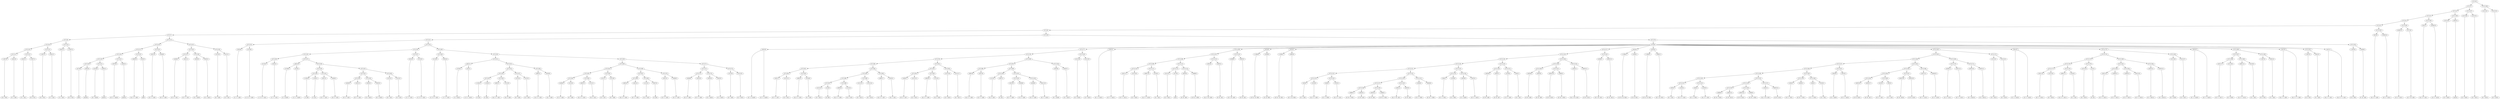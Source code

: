 digraph sample{
"L-1807(0)"->"[D  E  F](0)"
"L2641(0)"->"[F  G  A](0)"
"L5721(11)"->"L-1807(0)"
"L5721(11)"->"L2641(0)"
"L2641(1)"->"[F  G  A](1)"
"L-1807(1)"->"[D  E  F](1)"
"L5721(12)"->"L2641(1)"
"L5721(12)"->"L-1807(1)"
"L5721(10)"->"L5721(11)"
"L5721(10)"->"L5721(12)"
"L-1807(2)"->"[D  E  F](2)"
"L2641(2)"->"[F  G  A](2)"
"L5721(13)"->"L-1807(2)"
"L5721(13)"->"L2641(2)"
"L5721(9)"->"L5721(10)"
"L5721(9)"->"L5721(13)"
"L2641(3)"->"[F  G  A](3)"
"L-1807(3)"->"[D  E  F](3)"
"L5721(14)"->"L2641(3)"
"L5721(14)"->"L-1807(3)"
"L5721(8)"->"L5721(9)"
"L5721(8)"->"L5721(14)"
"L4178(0)"->"[D](0)"
"L3642(0)"->"[rest](0)"
"L5721(20)"->"L4178(0)"
"L5721(20)"->"L3642(0)"
"L4154(0)"->"[D  F  Ais](0)"
"L3642(1)"->"[rest](1)"
"L5721(21)"->"L4154(0)"
"L5721(21)"->"L3642(1)"
"L5721(19)"->"L5721(20)"
"L5721(19)"->"L5721(21)"
"L3670(0)"->"[D  E  G  Ais](0)"
"L3642(2)"->"[rest](2)"
"L5721(22)"->"L3670(0)"
"L5721(22)"->"L3642(2)"
"L5721(18)"->"L5721(19)"
"L5721(18)"->"L5721(22)"
"L4991(0)"->"[Cis  E  G  A](0)"
"L291(0)"->"[A](0)"
"L5721(23)"->"L4991(0)"
"L5721(23)"->"L291(0)"
"L5721(17)"->"L5721(18)"
"L5721(17)"->"L5721(23)"
"L2621(0)"->"[D  F  G  A](0)"
"L4266(0)"->"[D  E  F  A](0)"
"L5721(24)"->"L2621(0)"
"L5721(24)"->"L4266(0)"
"L5721(16)"->"L5721(17)"
"L5721(16)"->"L5721(24)"
"L4266(1)"->"[D  E  F  A](1)"
"L2621(1)"->"[D  F  G  A](1)"
"L5721(27)"->"L4266(1)"
"L5721(27)"->"L2621(1)"
"L3635(0)"->"[D  G  Ais](0)"
"L3635(1)"->"[D  G  Ais](1)"
"L5721(28)"->"L3635(0)"
"L5721(28)"->"L3635(1)"
"L5721(26)"->"L5721(27)"
"L5721(26)"->"L5721(28)"
"L2312(0)"->"[D  F  A](0)"
"L2312(1)"->"[D  F  A](1)"
"L5721(29)"->"L2312(0)"
"L5721(29)"->"L2312(1)"
"L5721(25)"->"L5721(26)"
"L5721(25)"->"L5721(29)"
"L5721(15)"->"L5721(16)"
"L5721(15)"->"L5721(25)"
"L5721(7)"->"L5721(8)"
"L5721(7)"->"L5721(15)"
"L5024(0)"->"[C  F  G  A](0)"
"L5118(0)"->"[C  D  E  F  A](0)"
"L5721(32)"->"L5024(0)"
"L5721(32)"->"L5118(0)"
"L5118(1)"->"[C  D  E  F  A](1)"
"L5024(1)"->"[C  F  G  A](1)"
"L5721(36)"->"L5118(1)"
"L5721(36)"->"L5024(1)"
"L2746(0)"->"[C  E  Ais](0)"
"L532(0)"->"[C  E  G  Ais](0)"
"L4621(0)"->"L2746(0)"
"L4621(0)"->"L532(0)"
"L-1942(0)"->"[F  A](0)"
"L-1942(1)"->"[F  A](1)"
"L5721(40)"->"L-1942(0)"
"L5721(40)"->"L-1942(1)"
"L2621(2)"->"[D  F  G  A](2)"
"L4266(2)"->"[D  E  F  A](2)"
"L5721(41)"->"L2621(2)"
"L5721(41)"->"L4266(2)"
"L5721(39)"->"L5721(40)"
"L5721(39)"->"L5721(41)"
"L4266(3)"->"[D  E  F  A](3)"
"L2621(3)"->"[D  F  G  A](3)"
"L5721(44)"->"L4266(3)"
"L5721(44)"->"L2621(3)"
"L3635(2)"->"[D  G  Ais](2)"
"L3635(3)"->"[D  G  Ais](3)"
"L5721(45)"->"L3635(2)"
"L5721(45)"->"L3635(3)"
"L5721(43)"->"L5721(44)"
"L5721(43)"->"L5721(45)"
"L2312(2)"->"[D  F  A](2)"
"L2312(3)"->"[D  F  A](3)"
"L5721(46)"->"L2312(2)"
"L5721(46)"->"L2312(3)"
"L5721(42)"->"L5721(43)"
"L5721(42)"->"L5721(46)"
"L5721(38)"->"L5721(39)"
"L5721(38)"->"L5721(42)"
"L5721(37)"->"L4621(0)"
"L5721(37)"->"L5721(38)"
"L5721(35)"->"L5721(36)"
"L5721(35)"->"L5721(37)"
"L5024(2)"->"[C  F  G  A](2)"
"L5118(2)"->"[C  D  E  F  A](2)"
"L5721(47)"->"L5024(2)"
"L5721(47)"->"L5118(2)"
"L5721(34)"->"L5721(35)"
"L5721(34)"->"L5721(47)"
"L5118(3)"->"[C  D  E  F  A](3)"
"L5024(3)"->"[C  F  G  A](3)"
"L5721(49)"->"L5118(3)"
"L5721(49)"->"L5024(3)"
"L2746(1)"->"[C  E  Ais](1)"
"L532(1)"->"[C  E  G  Ais](1)"
"L4621(1)"->"L2746(1)"
"L4621(1)"->"L532(1)"
"L-1942(2)"->"[F  A](2)"
"L-1942(3)"->"[F  A](3)"
"L5721(55)"->"L-1942(2)"
"L5721(55)"->"L-1942(3)"
"L4991(1)"->"[Cis  E  G  A](1)"
"L1312(0)"->"[Cis  E  A](0)"
"L5721(56)"->"L4991(1)"
"L5721(56)"->"L1312(0)"
"L5721(54)"->"L5721(55)"
"L5721(54)"->"L5721(56)"
"L2312(4)"->"[D  F  A](4)"
"L2312(5)"->"[D  F  A](5)"
"L5721(57)"->"L2312(4)"
"L5721(57)"->"L2312(5)"
"L5721(53)"->"L5721(54)"
"L5721(53)"->"L5721(57)"
"L4991(2)"->"[Cis  E  G  A](2)"
"L3919(0)"->"[Cis  G  A](0)"
"L5721(58)"->"L4991(2)"
"L5721(58)"->"L3919(0)"
"L5721(52)"->"L5721(53)"
"L5721(52)"->"L5721(58)"
"L5721(51)"->"L4621(1)"
"L5721(51)"->"L5721(52)"
"L4266(4)"->"[D  E  F  A](4)"
"L2312(6)"->"[D  F  A](6)"
"L5721(63)"->"L4266(4)"
"L5721(63)"->"L2312(6)"
"L4991(3)"->"[Cis  E  G  A](3)"
"L1312(1)"->"[Cis  E  A](1)"
"L5721(64)"->"L4991(3)"
"L5721(64)"->"L1312(1)"
"L5721(62)"->"L5721(63)"
"L5721(62)"->"L5721(64)"
"L2312(7)"->"[D  F  A](7)"
"L2312(8)"->"[D  F  A](8)"
"L5721(65)"->"L2312(7)"
"L5721(65)"->"L2312(8)"
"L5721(61)"->"L5721(62)"
"L5721(61)"->"L5721(65)"
"L4991(4)"->"[Cis  E  G  A](4)"
"L2621(4)"->"[D  F  G  A](4)"
"L5721(68)"->"L4991(4)"
"L5721(68)"->"L2621(4)"
"L1312(2)"->"[Cis  E  A](2)"
"L2907(0)"->"[E  A](0)"
"L5721(69)"->"L1312(2)"
"L5721(69)"->"L2907(0)"
"L5721(67)"->"L5721(68)"
"L5721(67)"->"L5721(69)"
"L2621(5)"->"[D  F  G  A](5)"
"L4266(5)"->"[D  E  F  A](5)"
"L5721(70)"->"L2621(5)"
"L5721(70)"->"L4266(5)"
"L5721(66)"->"L5721(67)"
"L5721(66)"->"L5721(70)"
"L5721(60)"->"L5721(61)"
"L5721(60)"->"L5721(66)"
"L4266(6)"->"[D  E  F  A](6)"
"L2621(6)"->"[D  F  G  A](6)"
"L5721(73)"->"L4266(6)"
"L5721(73)"->"L2621(6)"
"L3635(4)"->"[D  G  Ais](4)"
"L3635(5)"->"[D  G  Ais](5)"
"L5721(74)"->"L3635(4)"
"L5721(74)"->"L3635(5)"
"L5721(72)"->"L5721(73)"
"L5721(72)"->"L5721(74)"
"L2312(9)"->"[D  F  A](9)"
"L2312(10)"->"[D  F  A](10)"
"L5721(75)"->"L2312(9)"
"L5721(75)"->"L2312(10)"
"L5721(71)"->"L5721(72)"
"L5721(71)"->"L5721(75)"
"L5721(59)"->"L5721(60)"
"L5721(59)"->"L5721(71)"
"L5721(50)"->"L5721(51)"
"L5721(50)"->"L5721(59)"
"L5721(48)"->"L5721(49)"
"L5721(48)"->"L5721(50)"
"L5721(33)"->"L5721(34)"
"L5721(33)"->"L5721(48)"
"L5721(31)"->"L5721(32)"
"L5721(31)"->"L5721(33)"
"L3623(0)"->"[E  G  A  Ais](0)"
"L3623(0)"->"[E  F  G  Ais](0)"
"L2621(7)"->"[D  F  G  A](7)"
"L2312(11)"->"[D  F  A](11)"
"L5721(82)"->"L2621(7)"
"L5721(82)"->"L2312(11)"
"L4991(5)"->"[Cis  E  G  A](5)"
"L4144(0)"->"[E  G  A](0)"
"L5721(83)"->"L4991(5)"
"L5721(83)"->"L4144(0)"
"L5721(81)"->"L5721(82)"
"L5721(81)"->"L5721(83)"
"L2312(12)"->"[D  F  A](12)"
"L314(0)"->"[D  A](0)"
"L5721(87)"->"L2312(12)"
"L5721(87)"->"L314(0)"
"L4991(6)"->"[Cis  E  G  A](6)"
"L1312(3)"->"[Cis  E  A](3)"
"L5721(88)"->"L4991(6)"
"L5721(88)"->"L1312(3)"
"L5721(86)"->"L5721(87)"
"L5721(86)"->"L5721(88)"
"L2312(13)"->"[D  F  A](13)"
"L2312(14)"->"[D  F  A](14)"
"L5721(89)"->"L2312(13)"
"L5721(89)"->"L2312(14)"
"L5721(85)"->"L5721(86)"
"L5721(85)"->"L5721(89)"
"L4991(7)"->"[Cis  E  G  A](7)"
"L3919(1)"->"[Cis  G  A](1)"
"L5721(90)"->"L4991(7)"
"L5721(90)"->"L3919(1)"
"L5721(84)"->"L5721(85)"
"L5721(84)"->"L5721(90)"
"L5721(80)"->"L5721(81)"
"L5721(80)"->"L5721(84)"
"L4266(7)"->"[D  E  F  A](7)"
"L2312(15)"->"[D  F  A](15)"
"L5721(93)"->"L4266(7)"
"L5721(93)"->"L2312(15)"
"L4991(8)"->"[Cis  E  G  A](8)"
"L1312(4)"->"[Cis  E  A](4)"
"L5721(94)"->"L4991(8)"
"L5721(94)"->"L1312(4)"
"L5721(92)"->"L5721(93)"
"L5721(92)"->"L5721(94)"
"L2312(16)"->"[D  F  A](16)"
"L2312(17)"->"[D  F  A](17)"
"L5721(95)"->"L2312(16)"
"L5721(95)"->"L2312(17)"
"L5721(91)"->"L5721(92)"
"L5721(91)"->"L5721(95)"
"L5721(79)"->"L5721(80)"
"L5721(79)"->"L5721(91)"
"L4991(9)"->"[Cis  E  G  A](9)"
"L2621(8)"->"[D  F  G  A](8)"
"L5721(98)"->"L4991(9)"
"L5721(98)"->"L2621(8)"
"L1312(5)"->"[Cis  E  A](5)"
"L2907(1)"->"[E  A](1)"
"L5721(100)"->"L1312(5)"
"L5721(100)"->"L2907(1)"
"L2621(9)"->"[D  F  G  A](9)"
"L4266(8)"->"[D  E  F  A](8)"
"L5721(102)"->"L2621(9)"
"L5721(102)"->"L4266(8)"
"L4266(9)"->"[D  E  F  A](9)"
"L2621(10)"->"[D  F  G  A](10)"
"L5721(103)"->"L4266(9)"
"L5721(103)"->"L2621(10)"
"L5721(101)"->"L5721(102)"
"L5721(101)"->"L5721(103)"
"L5721(99)"->"L5721(100)"
"L5721(99)"->"L5721(101)"
"L5721(97)"->"L5721(98)"
"L5721(97)"->"L5721(99)"
"L3635(6)"->"[D  G  Ais](6)"
"L3635(7)"->"[D  G  Ais](7)"
"L5721(104)"->"L3635(6)"
"L5721(104)"->"L3635(7)"
"L5721(96)"->"L5721(97)"
"L5721(96)"->"L5721(104)"
"L5721(78)"->"L5721(79)"
"L5721(78)"->"L5721(96)"
"L2312(18)"->"[D  F  A](18)"
"L2312(19)"->"[D  F  A](19)"
"L5721(105)"->"L2312(18)"
"L5721(105)"->"L2312(19)"
"L5721(77)"->"L5721(78)"
"L5721(77)"->"L5721(105)"
"L3623(1)"->"[E  G  A  Ais](1)"
"L3623(1)"->"[E  F  G  Ais](1)"
"L2621(11)"->"[D  F  G  A](11)"
"L2312(20)"->"[D  F  A](20)"
"L5721(110)"->"L2621(11)"
"L5721(110)"->"L2312(20)"
"L4991(10)"->"[Cis  E  G  A](10)"
"L4144(1)"->"[E  G  A](1)"
"L5721(111)"->"L4991(10)"
"L5721(111)"->"L4144(1)"
"L5721(109)"->"L5721(110)"
"L5721(109)"->"L5721(111)"
"L2312(21)"->"[D  F  A](21)"
"L4178(1)"->"[D](1)"
"L5721(113)"->"L2312(21)"
"L5721(113)"->"L4178(1)"
"L4935(0)"->"[D  Fis  A](0)"
"L3666(0)"->"[D  Fis  A  B](0)"
"L5721(114)"->"L4935(0)"
"L5721(114)"->"L3666(0)"
"L5721(112)"->"L5721(113)"
"L5721(112)"->"L5721(114)"
"L5721(108)"->"L5721(109)"
"L5721(108)"->"L5721(112)"
"L1961(0)"->"[Cis  D  Fis  A](0)"
"L4935(1)"->"[D  Fis  A](1)"
"L5721(115)"->"L1961(0)"
"L5721(115)"->"L4935(1)"
"L5721(107)"->"L5721(108)"
"L5721(107)"->"L5721(115)"
"L4388(0)"->"[D  E  Fis  A](0)"
"L4935(2)"->"[D  Fis  A](2)"
"L5721(116)"->"L4388(0)"
"L5721(116)"->"L4935(2)"
"L5721(106)"->"L5721(107)"
"L5721(106)"->"L5721(116)"
"L-1984(0)"->"[D  Fis  Gis  B](0)"
"L5296(0)"->"[D  Gis  B](0)"
"L4534(0)"->"L-1984(0)"
"L4534(0)"->"L5296(0)"
"L-1984(1)"->"[D  Fis  Gis  B](1)"
"L2882(0)"->"[D  E  Gis  B](0)"
"L4534(1)"->"L-1984(1)"
"L4534(1)"->"L2882(0)"
"L563(0)"->"[D  G  A](0)"
"L3105(0)"->"[Cis  D  G  A](0)"
"L5721(123)"->"L563(0)"
"L5721(123)"->"L3105(0)"
"L564(0)"->"[D  G  A  B](0)"
"L3105(1)"->"[Cis  D  G  A](1)"
"L5721(124)"->"L564(0)"
"L5721(124)"->"L3105(1)"
"L5721(122)"->"L5721(123)"
"L5721(122)"->"L5721(124)"
"L3666(1)"->"[D  Fis  A  B](1)"
"L4935(3)"->"[D  Fis  A](3)"
"L5721(128)"->"L3666(1)"
"L5721(128)"->"L4935(3)"
"L4935(4)"->"[D  Fis  A](4)"
"L3666(2)"->"[D  Fis  A  B](2)"
"L5721(129)"->"L4935(4)"
"L5721(129)"->"L3666(2)"
"L5721(127)"->"L5721(128)"
"L5721(127)"->"L5721(129)"
"L1961(1)"->"[Cis  D  Fis  A](1)"
"L4935(5)"->"[D  Fis  A](5)"
"L5721(130)"->"L1961(1)"
"L5721(130)"->"L4935(5)"
"L5721(126)"->"L5721(127)"
"L5721(126)"->"L5721(130)"
"L1064(0)"->"[D  E  G  B](0)"
"L4658(0)"->"[D  Fis  G  B](0)"
"L5721(131)"->"L1064(0)"
"L5721(131)"->"L4658(0)"
"L5721(125)"->"L5721(126)"
"L5721(125)"->"L5721(131)"
"L5721(121)"->"L5721(122)"
"L5721(121)"->"L5721(125)"
"L564(1)"->"[D  G  A  B](1)"
"L2350(0)"->"[D  G  B](0)"
"L5721(133)"->"L564(1)"
"L5721(133)"->"L2350(0)"
"L3635(8)"->"[D  G  Ais](8)"
"L3670(1)"->"[D  E  G  Ais](1)"
"L5721(134)"->"L3635(8)"
"L5721(134)"->"L3670(1)"
"L5721(132)"->"L5721(133)"
"L5721(132)"->"L5721(134)"
"L5721(120)"->"L5721(121)"
"L5721(120)"->"L5721(132)"
"L4935(6)"->"[D  Fis  A](6)"
"L4935(7)"->"[D  Fis  A](7)"
"L5721(136)"->"L4935(6)"
"L5721(136)"->"L4935(7)"
"L3220(0)"->"[D  E  G  A](0)"
"L563(1)"->"[D  G  A](1)"
"L5721(137)"->"L3220(0)"
"L5721(137)"->"L563(1)"
"L5721(135)"->"L5721(136)"
"L5721(135)"->"L5721(137)"
"L5721(119)"->"L5721(120)"
"L5721(119)"->"L5721(135)"
"L4935(8)"->"[D  Fis  A](8)"
"L4935(9)"->"[D  Fis  A](9)"
"L5721(140)"->"L4935(8)"
"L5721(140)"->"L4935(9)"
"L4935(10)"->"[D  Fis  A](10)"
"L3666(3)"->"[D  Fis  A  B](3)"
"L5721(141)"->"L4935(10)"
"L5721(141)"->"L3666(3)"
"L5721(139)"->"L5721(140)"
"L5721(139)"->"L5721(141)"
"L1961(2)"->"[Cis  D  Fis  A](2)"
"L4935(11)"->"[D  Fis  A](11)"
"L5721(142)"->"L1961(2)"
"L5721(142)"->"L4935(11)"
"L5721(138)"->"L5721(139)"
"L5721(138)"->"L5721(142)"
"L5721(118)"->"L5721(119)"
"L5721(118)"->"L5721(138)"
"L4388(1)"->"[D  E  Fis  A](1)"
"L4935(12)"->"[D  Fis  A](12)"
"L5721(143)"->"L4388(1)"
"L5721(143)"->"L4935(12)"
"L5721(117)"->"L5721(118)"
"L5721(117)"->"L5721(143)"
"L-1984(2)"->"[D  Fis  Gis  B](2)"
"L5296(1)"->"[D  Gis  B](1)"
"L4534(2)"->"L-1984(2)"
"L4534(2)"->"L5296(1)"
"L-1984(3)"->"[D  Fis  Gis  B](3)"
"L2882(1)"->"[D  E  Gis  B](1)"
"L4534(3)"->"L-1984(3)"
"L4534(3)"->"L2882(1)"
"L563(2)"->"[D  G  A](2)"
"L3105(2)"->"[Cis  D  G  A](2)"
"L5721(151)"->"L563(2)"
"L5721(151)"->"L3105(2)"
"L564(2)"->"[D  G  A  B](2)"
"L3105(3)"->"[Cis  D  G  A](3)"
"L5721(152)"->"L564(2)"
"L5721(152)"->"L3105(3)"
"L5721(150)"->"L5721(151)"
"L5721(150)"->"L5721(152)"
"L3666(4)"->"[D  Fis  A  B](4)"
"L4935(13)"->"[D  Fis  A](13)"
"L5721(155)"->"L3666(4)"
"L5721(155)"->"L4935(13)"
"L4935(14)"->"[D  Fis  A](14)"
"L3666(5)"->"[D  Fis  A  B](5)"
"L5721(156)"->"L4935(14)"
"L5721(156)"->"L3666(5)"
"L5721(154)"->"L5721(155)"
"L5721(154)"->"L5721(156)"
"L1961(3)"->"[Cis  D  Fis  A](3)"
"L4935(15)"->"[D  Fis  A](15)"
"L5721(157)"->"L1961(3)"
"L5721(157)"->"L4935(15)"
"L5721(153)"->"L5721(154)"
"L5721(153)"->"L5721(157)"
"L5721(149)"->"L5721(150)"
"L5721(149)"->"L5721(153)"
"L1064(1)"->"[D  E  G  B](1)"
"L4658(1)"->"[D  Fis  G  B](1)"
"L5721(159)"->"L1064(1)"
"L5721(159)"->"L4658(1)"
"L564(3)"->"[D  G  A  B](3)"
"L2350(1)"->"[D  G  B](1)"
"L5721(160)"->"L564(3)"
"L5721(160)"->"L2350(1)"
"L5721(158)"->"L5721(159)"
"L5721(158)"->"L5721(160)"
"L5721(148)"->"L5721(149)"
"L5721(148)"->"L5721(158)"
"L3635(9)"->"[D  G  Ais](9)"
"L3670(2)"->"[D  E  G  Ais](2)"
"L5721(161)"->"L3635(9)"
"L5721(161)"->"L3670(2)"
"L5721(147)"->"L5721(148)"
"L5721(147)"->"L5721(161)"
"L4935(16)"->"[D  Fis  A](16)"
"L4935(17)"->"[D  Fis  A](17)"
"L5721(165)"->"L4935(16)"
"L5721(165)"->"L4935(17)"
"L3220(1)"->"[D  E  G  A](1)"
"L563(3)"->"[D  G  A](3)"
"L5721(166)"->"L3220(1)"
"L5721(166)"->"L563(3)"
"L5721(164)"->"L5721(165)"
"L5721(164)"->"L5721(166)"
"L4935(18)"->"[D  Fis  A](18)"
"L4935(19)"->"[D  Fis  A](19)"
"L5721(167)"->"L4935(18)"
"L5721(167)"->"L4935(19)"
"L5721(163)"->"L5721(164)"
"L5721(163)"->"L5721(167)"
"L2621(12)"->"[D  F  G  A](12)"
"L4266(10)"->"[D  E  F  A](10)"
"L5721(168)"->"L2621(12)"
"L5721(168)"->"L4266(10)"
"L5721(162)"->"L5721(163)"
"L5721(162)"->"L5721(168)"
"L5721(146)"->"L5721(147)"
"L5721(146)"->"L5721(162)"
"L4266(11)"->"[D  E  F  A](11)"
"L2621(13)"->"[D  F  G  A](13)"
"L5721(170)"->"L4266(11)"
"L5721(170)"->"L2621(13)"
"L3635(10)"->"[D  G  Ais](10)"
"L3635(11)"->"[D  G  Ais](11)"
"L5721(171)"->"L3635(10)"
"L5721(171)"->"L3635(11)"
"L5721(169)"->"L5721(170)"
"L5721(169)"->"L5721(171)"
"L5721(145)"->"L5721(146)"
"L5721(145)"->"L5721(169)"
"L2312(22)"->"[D  F  A](22)"
"L2312(23)"->"[D  F  A](23)"
"L5721(172)"->"L2312(22)"
"L5721(172)"->"L2312(23)"
"L5721(144)"->"L5721(145)"
"L5721(144)"->"L5721(172)"
"L3623(2)"->"[E  G  A  Ais](2)"
"L3623(2)"->"[E  F  G  Ais](2)"
"L2621(14)"->"[D  F  G  A](14)"
"L2312(24)"->"[D  F  A](24)"
"L5721(177)"->"L2621(14)"
"L5721(177)"->"L2312(24)"
"L4991(11)"->"[Cis  E  G  A](11)"
"L4144(2)"->"[E  G  A](2)"
"L5721(178)"->"L4991(11)"
"L5721(178)"->"L4144(2)"
"L5721(176)"->"L5721(177)"
"L5721(176)"->"L5721(178)"
"L2312(25)"->"[D  F  A](25)"
"L314(1)"->"[D  A](1)"
"L5721(179)"->"L2312(25)"
"L5721(179)"->"L314(1)"
"L5721(175)"->"L5721(176)"
"L5721(175)"->"L5721(179)"
"L2621(15)"->"[D  F  G  A](15)"
"L4266(12)"->"[D  E  F  A](12)"
"L5721(182)"->"L2621(15)"
"L5721(182)"->"L4266(12)"
"L4266(13)"->"[D  E  F  A](13)"
"L2621(16)"->"[D  F  G  A](16)"
"L5721(183)"->"L4266(13)"
"L5721(183)"->"L2621(16)"
"L5721(181)"->"L5721(182)"
"L5721(181)"->"L5721(183)"
"L3635(12)"->"[D  G  Ais](12)"
"L3635(13)"->"[D  G  Ais](13)"
"L5721(184)"->"L3635(12)"
"L5721(184)"->"L3635(13)"
"L5721(180)"->"L5721(181)"
"L5721(180)"->"L5721(184)"
"L5721(174)"->"L5721(175)"
"L5721(174)"->"L5721(180)"
"L2312(26)"->"[D  F  A](26)"
"L2312(27)"->"[D  F  A](27)"
"L5721(185)"->"L2312(26)"
"L5721(185)"->"L2312(27)"
"L5721(173)"->"L5721(174)"
"L5721(173)"->"L5721(185)"
"L3623(3)"->"[E  G  A  Ais](3)"
"L3623(3)"->"[E  F  G  Ais](3)"
"L2621(17)"->"[D  F  G  A](17)"
"L2312(28)"->"[D  F  A](28)"
"L5721(188)"->"L2621(17)"
"L5721(188)"->"L2312(28)"
"L4991(12)"->"[Cis  E  G  A](12)"
"L4144(3)"->"[E  G  A](3)"
"L5721(189)"->"L4991(12)"
"L5721(189)"->"L4144(3)"
"L5721(187)"->"L5721(188)"
"L5721(187)"->"L5721(189)"
"L-1807(4)"->"[D  E  F](4)"
"L2641(4)"->"[F  G  A](4)"
"L5721(190)"->"L-1807(4)"
"L5721(190)"->"L2641(4)"
"L5721(186)"->"L5721(187)"
"L5721(186)"->"L5721(190)"
"L1827(0)"->"[Cis  F  G  A](0)"
"L1827(0)"->"[Cis  E  F  G  A](0)"
"L-1807(5)"->"[D  E  F](5)"
"L2641(5)"->"[F  G  A](5)"
"L5721(191)"->"L-1807(5)"
"L5721(191)"->"L2641(5)"
"L1827(1)"->"[Cis  F  G  A](1)"
"L1827(1)"->"[Cis  E  F  G  A](1)"
"L5705(0)"->"L3623(0)"
"L5705(0)"->"L5721(77)"
"L5705(0)"->"L3623(1)"
"L5705(0)"->"L5721(106)"
"L5705(0)"->"L4534(0)"
"L5705(0)"->"L4534(1)"
"L5705(0)"->"L5721(117)"
"L5705(0)"->"L4534(2)"
"L5705(0)"->"L4534(3)"
"L5705(0)"->"L5721(144)"
"L5705(0)"->"L3623(2)"
"L5705(0)"->"L5721(173)"
"L5705(0)"->"L3623(3)"
"L5705(0)"->"L5721(186)"
"L5705(0)"->"L1827(0)"
"L5705(0)"->"L5721(191)"
"L5705(0)"->"L1827(1)"
"L-1807(6)"->"[D  E  F](6)"
"L4284(0)"->"[F  Gis  A](0)"
"L5721(192)"->"L-1807(6)"
"L5721(192)"->"L4284(0)"
"L5721(76)"->"L5705(0)"
"L5721(76)"->"L5721(192)"
"L5721(30)"->"L5721(31)"
"L5721(30)"->"L5721(76)"
"L5721(6)"->"L5721(7)"
"L5721(6)"->"L5721(30)"
"L622(0)"->"[Cis  D  F  A](0)"
"L4266(14)"->"[D  E  F  A](14)"
"L5721(193)"->"L622(0)"
"L5721(193)"->"L4266(14)"
"L5721(5)"->"L5721(6)"
"L5721(5)"->"L5721(193)"
"L4266(15)"->"[D  E  F  A](15)"
"L3172(0)"->"[D  F  Gis  A](0)"
"L5721(194)"->"L4266(15)"
"L5721(194)"->"L3172(0)"
"L5721(4)"->"L5721(5)"
"L5721(4)"->"L5721(194)"
"L622(1)"->"[Cis  D  F  A](1)"
"L4266(16)"->"[D  E  F  A](16)"
"L5721(195)"->"L622(1)"
"L5721(195)"->"L4266(16)"
"L5721(3)"->"L5721(4)"
"L5721(3)"->"L5721(195)"
"L2312(29)"->"[D  F  A](29)"
"L3642(3)"->"[rest](3)"
"L5721(196)"->"L2312(29)"
"L5721(196)"->"L3642(3)"
"L5721(2)"->"L5721(3)"
"L5721(2)"->"L5721(196)"
"L2312(30)"->"[D  F  A](30)"
"L2312(31)"->"[D  F  A](31)"
"L5721(197)"->"L2312(30)"
"L5721(197)"->"L2312(31)"
"L5721(1)"->"L5721(2)"
"L5721(1)"->"L5721(197)"
"L2312(32)"->"[D  F  A](32)"
"L2312(33)"->"[D  F  A](33)"
"L5721(198)"->"L2312(32)"
"L5721(198)"->"L2312(33)"
"L5721(0)"->"L5721(1)"
"L5721(0)"->"L5721(198)"
{rank = min; "L5721(0)"}
{rank = same; "L5721(1)"; "L5721(198)";}
{rank = same; "L5721(2)"; "L5721(197)"; "L2312(32)"; "L2312(33)";}
{rank = same; "L5721(3)"; "L5721(196)"; "L2312(30)"; "L2312(31)";}
{rank = same; "L5721(4)"; "L5721(195)"; "L2312(29)"; "L3642(3)";}
{rank = same; "L5721(5)"; "L5721(194)"; "L622(1)"; "L4266(16)";}
{rank = same; "L5721(6)"; "L5721(193)"; "L4266(15)"; "L3172(0)";}
{rank = same; "L5721(7)"; "L5721(30)"; "L622(0)"; "L4266(14)";}
{rank = same; "L5721(8)"; "L5721(15)"; "L5721(31)"; "L5721(76)";}
{rank = same; "L5721(9)"; "L5721(14)"; "L5721(16)"; "L5721(25)"; "L5721(32)"; "L5721(33)"; "L5705(0)"; "L5721(192)";}
{rank = same; "L5721(10)"; "L5721(13)"; "L2641(3)"; "L-1807(3)"; "L5721(17)"; "L5721(24)"; "L5721(26)"; "L5721(29)"; "L5024(0)"; "L5118(0)"; "L5721(34)"; "L5721(48)"; "L3623(0)"; "L5721(77)"; "L3623(1)"; "L5721(106)"; "L4534(0)"; "L4534(1)"; "L5721(117)"; "L4534(2)"; "L4534(3)"; "L5721(144)"; "L3623(2)"; "L5721(173)"; "L3623(3)"; "L5721(186)"; "L1827(0)"; "L5721(191)"; "L1827(1)"; "L-1807(6)"; "L4284(0)";}
{rank = same; "L5721(11)"; "L5721(12)"; "L-1807(2)"; "L2641(2)"; "L5721(18)"; "L5721(23)"; "L2621(0)"; "L4266(0)"; "L5721(27)"; "L5721(28)"; "L2312(0)"; "L2312(1)"; "L5721(35)"; "L5721(47)"; "L5721(49)"; "L5721(50)"; "L5721(78)"; "L5721(105)"; "L5721(107)"; "L5721(116)"; "L-1984(0)"; "L5296(0)"; "L-1984(1)"; "L2882(0)"; "L5721(118)"; "L5721(143)"; "L-1984(2)"; "L5296(1)"; "L-1984(3)"; "L2882(1)"; "L5721(145)"; "L5721(172)"; "L5721(174)"; "L5721(185)"; "L5721(187)"; "L5721(190)"; "L-1807(5)"; "L2641(5)";}
{rank = same; "L-1807(0)"; "L2641(0)"; "L2641(1)"; "L-1807(1)"; "L5721(19)"; "L5721(22)"; "L4991(0)"; "L291(0)"; "L4266(1)"; "L2621(1)"; "L3635(0)"; "L3635(1)"; "L5721(36)"; "L5721(37)"; "L5024(2)"; "L5118(2)"; "L5118(3)"; "L5024(3)"; "L5721(51)"; "L5721(59)"; "L5721(79)"; "L5721(96)"; "L2312(18)"; "L2312(19)"; "L5721(108)"; "L5721(115)"; "L4388(0)"; "L4935(2)"; "L5721(119)"; "L5721(138)"; "L4388(1)"; "L4935(12)"; "L5721(146)"; "L5721(169)"; "L2312(22)"; "L2312(23)"; "L5721(175)"; "L5721(180)"; "L2312(26)"; "L2312(27)"; "L5721(188)"; "L5721(189)"; "L-1807(4)"; "L2641(4)";}
{rank = same; "L5721(20)"; "L5721(21)"; "L3670(0)"; "L3642(2)"; "L5118(1)"; "L5024(1)"; "L4621(0)"; "L5721(38)"; "L4621(1)"; "L5721(52)"; "L5721(60)"; "L5721(71)"; "L5721(80)"; "L5721(91)"; "L5721(97)"; "L5721(104)"; "L5721(109)"; "L5721(112)"; "L1961(0)"; "L4935(1)"; "L5721(120)"; "L5721(135)"; "L5721(139)"; "L5721(142)"; "L5721(147)"; "L5721(162)"; "L5721(170)"; "L5721(171)"; "L5721(176)"; "L5721(179)"; "L5721(181)"; "L5721(184)"; "L2621(17)"; "L2312(28)"; "L4991(12)"; "L4144(3)";}
{rank = same; "L4178(0)"; "L3642(0)"; "L4154(0)"; "L3642(1)"; "L2746(0)"; "L532(0)"; "L5721(39)"; "L5721(42)"; "L2746(1)"; "L532(1)"; "L5721(53)"; "L5721(58)"; "L5721(61)"; "L5721(66)"; "L5721(72)"; "L5721(75)"; "L5721(81)"; "L5721(84)"; "L5721(92)"; "L5721(95)"; "L5721(98)"; "L5721(99)"; "L3635(6)"; "L3635(7)"; "L5721(110)"; "L5721(111)"; "L5721(113)"; "L5721(114)"; "L5721(121)"; "L5721(132)"; "L5721(136)"; "L5721(137)"; "L5721(140)"; "L5721(141)"; "L1961(2)"; "L4935(11)"; "L5721(148)"; "L5721(161)"; "L5721(163)"; "L5721(168)"; "L4266(11)"; "L2621(13)"; "L3635(10)"; "L3635(11)"; "L5721(177)"; "L5721(178)"; "L2312(25)"; "L314(1)"; "L5721(182)"; "L5721(183)"; "L3635(12)"; "L3635(13)";}
{rank = same; "L5721(40)"; "L5721(41)"; "L5721(43)"; "L5721(46)"; "L5721(54)"; "L5721(57)"; "L4991(2)"; "L3919(0)"; "L5721(62)"; "L5721(65)"; "L5721(67)"; "L5721(70)"; "L5721(73)"; "L5721(74)"; "L2312(9)"; "L2312(10)"; "L5721(82)"; "L5721(83)"; "L5721(85)"; "L5721(90)"; "L5721(93)"; "L5721(94)"; "L2312(16)"; "L2312(17)"; "L4991(9)"; "L2621(8)"; "L5721(100)"; "L5721(101)"; "L2621(11)"; "L2312(20)"; "L4991(10)"; "L4144(1)"; "L2312(21)"; "L4178(1)"; "L4935(0)"; "L3666(0)"; "L5721(122)"; "L5721(125)"; "L5721(133)"; "L5721(134)"; "L4935(6)"; "L4935(7)"; "L3220(0)"; "L563(1)"; "L4935(8)"; "L4935(9)"; "L4935(10)"; "L3666(3)"; "L5721(149)"; "L5721(158)"; "L3635(9)"; "L3670(2)"; "L5721(164)"; "L5721(167)"; "L2621(12)"; "L4266(10)"; "L2621(14)"; "L2312(24)"; "L4991(11)"; "L4144(2)"; "L2621(15)"; "L4266(12)"; "L4266(13)"; "L2621(16)";}
{rank = same; "L-1942(0)"; "L-1942(1)"; "L2621(2)"; "L4266(2)"; "L5721(44)"; "L5721(45)"; "L2312(2)"; "L2312(3)"; "L5721(55)"; "L5721(56)"; "L2312(4)"; "L2312(5)"; "L5721(63)"; "L5721(64)"; "L2312(7)"; "L2312(8)"; "L5721(68)"; "L5721(69)"; "L2621(5)"; "L4266(5)"; "L4266(6)"; "L2621(6)"; "L3635(4)"; "L3635(5)"; "L2621(7)"; "L2312(11)"; "L4991(5)"; "L4144(0)"; "L5721(86)"; "L5721(89)"; "L4991(7)"; "L3919(1)"; "L4266(7)"; "L2312(15)"; "L4991(8)"; "L1312(4)"; "L1312(5)"; "L2907(1)"; "L5721(102)"; "L5721(103)"; "L5721(123)"; "L5721(124)"; "L5721(126)"; "L5721(131)"; "L564(1)"; "L2350(0)"; "L3635(8)"; "L3670(1)"; "L5721(150)"; "L5721(153)"; "L5721(159)"; "L5721(160)"; "L5721(165)"; "L5721(166)"; "L4935(18)"; "L4935(19)";}
{rank = same; "L4266(3)"; "L2621(3)"; "L3635(2)"; "L3635(3)"; "L-1942(2)"; "L-1942(3)"; "L4991(1)"; "L1312(0)"; "L4266(4)"; "L2312(6)"; "L4991(3)"; "L1312(1)"; "L4991(4)"; "L2621(4)"; "L1312(2)"; "L2907(0)"; "L5721(87)"; "L5721(88)"; "L2312(13)"; "L2312(14)"; "L2621(9)"; "L4266(8)"; "L4266(9)"; "L2621(10)"; "L563(0)"; "L3105(0)"; "L564(0)"; "L3105(1)"; "L5721(127)"; "L5721(130)"; "L1064(0)"; "L4658(0)"; "L5721(151)"; "L5721(152)"; "L5721(154)"; "L5721(157)"; "L1064(1)"; "L4658(1)"; "L564(3)"; "L2350(1)"; "L4935(16)"; "L4935(17)"; "L3220(1)"; "L563(3)";}
{rank = same; "L2312(12)"; "L314(0)"; "L4991(6)"; "L1312(3)"; "L5721(128)"; "L5721(129)"; "L1961(1)"; "L4935(5)"; "L563(2)"; "L3105(2)"; "L564(2)"; "L3105(3)"; "L5721(155)"; "L5721(156)"; "L1961(3)"; "L4935(15)";}
{rank = same; "L3666(1)"; "L4935(3)"; "L4935(4)"; "L3666(2)"; "L3666(4)"; "L4935(13)"; "L4935(14)"; "L3666(5)";}
{rank = max; "[A](0)"; "[C  D  E  F  A](0)"; "[C  D  E  F  A](1)"; "[C  D  E  F  A](2)"; "[C  D  E  F  A](3)"; "[C  E  Ais](0)"; "[C  E  Ais](1)"; "[C  E  G  Ais](0)"; "[C  E  G  Ais](1)"; "[C  F  G  A](0)"; "[C  F  G  A](1)"; "[C  F  G  A](2)"; "[C  F  G  A](3)"; "[Cis  D  F  A](0)"; "[Cis  D  F  A](1)"; "[Cis  D  Fis  A](0)"; "[Cis  D  Fis  A](1)"; "[Cis  D  Fis  A](2)"; "[Cis  D  Fis  A](3)"; "[Cis  D  G  A](0)"; "[Cis  D  G  A](1)"; "[Cis  D  G  A](2)"; "[Cis  D  G  A](3)"; "[Cis  E  A](0)"; "[Cis  E  A](1)"; "[Cis  E  A](2)"; "[Cis  E  A](3)"; "[Cis  E  A](4)"; "[Cis  E  A](5)"; "[Cis  E  F  G  A](0)"; "[Cis  E  F  G  A](1)"; "[Cis  E  G  A](0)"; "[Cis  E  G  A](1)"; "[Cis  E  G  A](10)"; "[Cis  E  G  A](11)"; "[Cis  E  G  A](12)"; "[Cis  E  G  A](2)"; "[Cis  E  G  A](3)"; "[Cis  E  G  A](4)"; "[Cis  E  G  A](5)"; "[Cis  E  G  A](6)"; "[Cis  E  G  A](7)"; "[Cis  E  G  A](8)"; "[Cis  E  G  A](9)"; "[Cis  F  G  A](0)"; "[Cis  F  G  A](1)"; "[Cis  G  A](0)"; "[Cis  G  A](1)"; "[D  A](0)"; "[D  A](1)"; "[D  E  F  A](0)"; "[D  E  F  A](1)"; "[D  E  F  A](10)"; "[D  E  F  A](11)"; "[D  E  F  A](12)"; "[D  E  F  A](13)"; "[D  E  F  A](14)"; "[D  E  F  A](15)"; "[D  E  F  A](16)"; "[D  E  F  A](2)"; "[D  E  F  A](3)"; "[D  E  F  A](4)"; "[D  E  F  A](5)"; "[D  E  F  A](6)"; "[D  E  F  A](7)"; "[D  E  F  A](8)"; "[D  E  F  A](9)"; "[D  E  F](0)"; "[D  E  F](1)"; "[D  E  F](2)"; "[D  E  F](3)"; "[D  E  F](4)"; "[D  E  F](5)"; "[D  E  F](6)"; "[D  E  Fis  A](0)"; "[D  E  Fis  A](1)"; "[D  E  G  A](0)"; "[D  E  G  A](1)"; "[D  E  G  Ais](0)"; "[D  E  G  Ais](1)"; "[D  E  G  Ais](2)"; "[D  E  G  B](0)"; "[D  E  G  B](1)"; "[D  E  Gis  B](0)"; "[D  E  Gis  B](1)"; "[D  F  A](0)"; "[D  F  A](1)"; "[D  F  A](10)"; "[D  F  A](11)"; "[D  F  A](12)"; "[D  F  A](13)"; "[D  F  A](14)"; "[D  F  A](15)"; "[D  F  A](16)"; "[D  F  A](17)"; "[D  F  A](18)"; "[D  F  A](19)"; "[D  F  A](2)"; "[D  F  A](20)"; "[D  F  A](21)"; "[D  F  A](22)"; "[D  F  A](23)"; "[D  F  A](24)"; "[D  F  A](25)"; "[D  F  A](26)"; "[D  F  A](27)"; "[D  F  A](28)"; "[D  F  A](29)"; "[D  F  A](3)"; "[D  F  A](30)"; "[D  F  A](31)"; "[D  F  A](32)"; "[D  F  A](33)"; "[D  F  A](4)"; "[D  F  A](5)"; "[D  F  A](6)"; "[D  F  A](7)"; "[D  F  A](8)"; "[D  F  A](9)"; "[D  F  Ais](0)"; "[D  F  G  A](0)"; "[D  F  G  A](1)"; "[D  F  G  A](10)"; "[D  F  G  A](11)"; "[D  F  G  A](12)"; "[D  F  G  A](13)"; "[D  F  G  A](14)"; "[D  F  G  A](15)"; "[D  F  G  A](16)"; "[D  F  G  A](17)"; "[D  F  G  A](2)"; "[D  F  G  A](3)"; "[D  F  G  A](4)"; "[D  F  G  A](5)"; "[D  F  G  A](6)"; "[D  F  G  A](7)"; "[D  F  G  A](8)"; "[D  F  G  A](9)"; "[D  F  Gis  A](0)"; "[D  Fis  A  B](0)"; "[D  Fis  A  B](1)"; "[D  Fis  A  B](2)"; "[D  Fis  A  B](3)"; "[D  Fis  A  B](4)"; "[D  Fis  A  B](5)"; "[D  Fis  A](0)"; "[D  Fis  A](1)"; "[D  Fis  A](10)"; "[D  Fis  A](11)"; "[D  Fis  A](12)"; "[D  Fis  A](13)"; "[D  Fis  A](14)"; "[D  Fis  A](15)"; "[D  Fis  A](16)"; "[D  Fis  A](17)"; "[D  Fis  A](18)"; "[D  Fis  A](19)"; "[D  Fis  A](2)"; "[D  Fis  A](3)"; "[D  Fis  A](4)"; "[D  Fis  A](5)"; "[D  Fis  A](6)"; "[D  Fis  A](7)"; "[D  Fis  A](8)"; "[D  Fis  A](9)"; "[D  Fis  G  B](0)"; "[D  Fis  G  B](1)"; "[D  Fis  Gis  B](0)"; "[D  Fis  Gis  B](1)"; "[D  Fis  Gis  B](2)"; "[D  Fis  Gis  B](3)"; "[D  G  A  B](0)"; "[D  G  A  B](1)"; "[D  G  A  B](2)"; "[D  G  A  B](3)"; "[D  G  A](0)"; "[D  G  A](1)"; "[D  G  A](2)"; "[D  G  A](3)"; "[D  G  Ais](0)"; "[D  G  Ais](1)"; "[D  G  Ais](10)"; "[D  G  Ais](11)"; "[D  G  Ais](12)"; "[D  G  Ais](13)"; "[D  G  Ais](2)"; "[D  G  Ais](3)"; "[D  G  Ais](4)"; "[D  G  Ais](5)"; "[D  G  Ais](6)"; "[D  G  Ais](7)"; "[D  G  Ais](8)"; "[D  G  Ais](9)"; "[D  G  B](0)"; "[D  G  B](1)"; "[D  Gis  B](0)"; "[D  Gis  B](1)"; "[D](0)"; "[D](1)"; "[E  A](0)"; "[E  A](1)"; "[E  F  G  Ais](0)"; "[E  F  G  Ais](1)"; "[E  F  G  Ais](2)"; "[E  F  G  Ais](3)"; "[E  G  A  Ais](0)"; "[E  G  A  Ais](1)"; "[E  G  A  Ais](2)"; "[E  G  A  Ais](3)"; "[E  G  A](0)"; "[E  G  A](1)"; "[E  G  A](2)"; "[E  G  A](3)"; "[F  A](0)"; "[F  A](1)"; "[F  A](2)"; "[F  A](3)"; "[F  G  A](0)"; "[F  G  A](1)"; "[F  G  A](2)"; "[F  G  A](3)"; "[F  G  A](4)"; "[F  G  A](5)"; "[F  Gis  A](0)"; "[rest](0)"; "[rest](1)"; "[rest](2)"; "[rest](3)";}
}